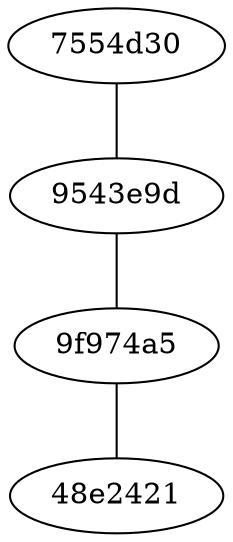 graph git {
    "7554d30a1c917c06c87a878d799f4a435183a2f3" [label="7554d30"];
    "9543e9d774a1332e1208bf355be4f5f0e39d331b" [label="9543e9d"];
    "9f974a5ff8378c80a28ca8b8794b50b740144600" [label="9f974a5"];
    "48e242113048ff5d5af1f24c360f8cae44ce02cb" [label="48e2421"];
    "7554d30a1c917c06c87a878d799f4a435183a2f3" -- "9543e9d774a1332e1208bf355be4f5f0e39d331b" [label=""];
    "9543e9d774a1332e1208bf355be4f5f0e39d331b" -- "9f974a5ff8378c80a28ca8b8794b50b740144600" [label=""];
    "9f974a5ff8378c80a28ca8b8794b50b740144600" -- "48e242113048ff5d5af1f24c360f8cae44ce02cb" [label=""];
}
